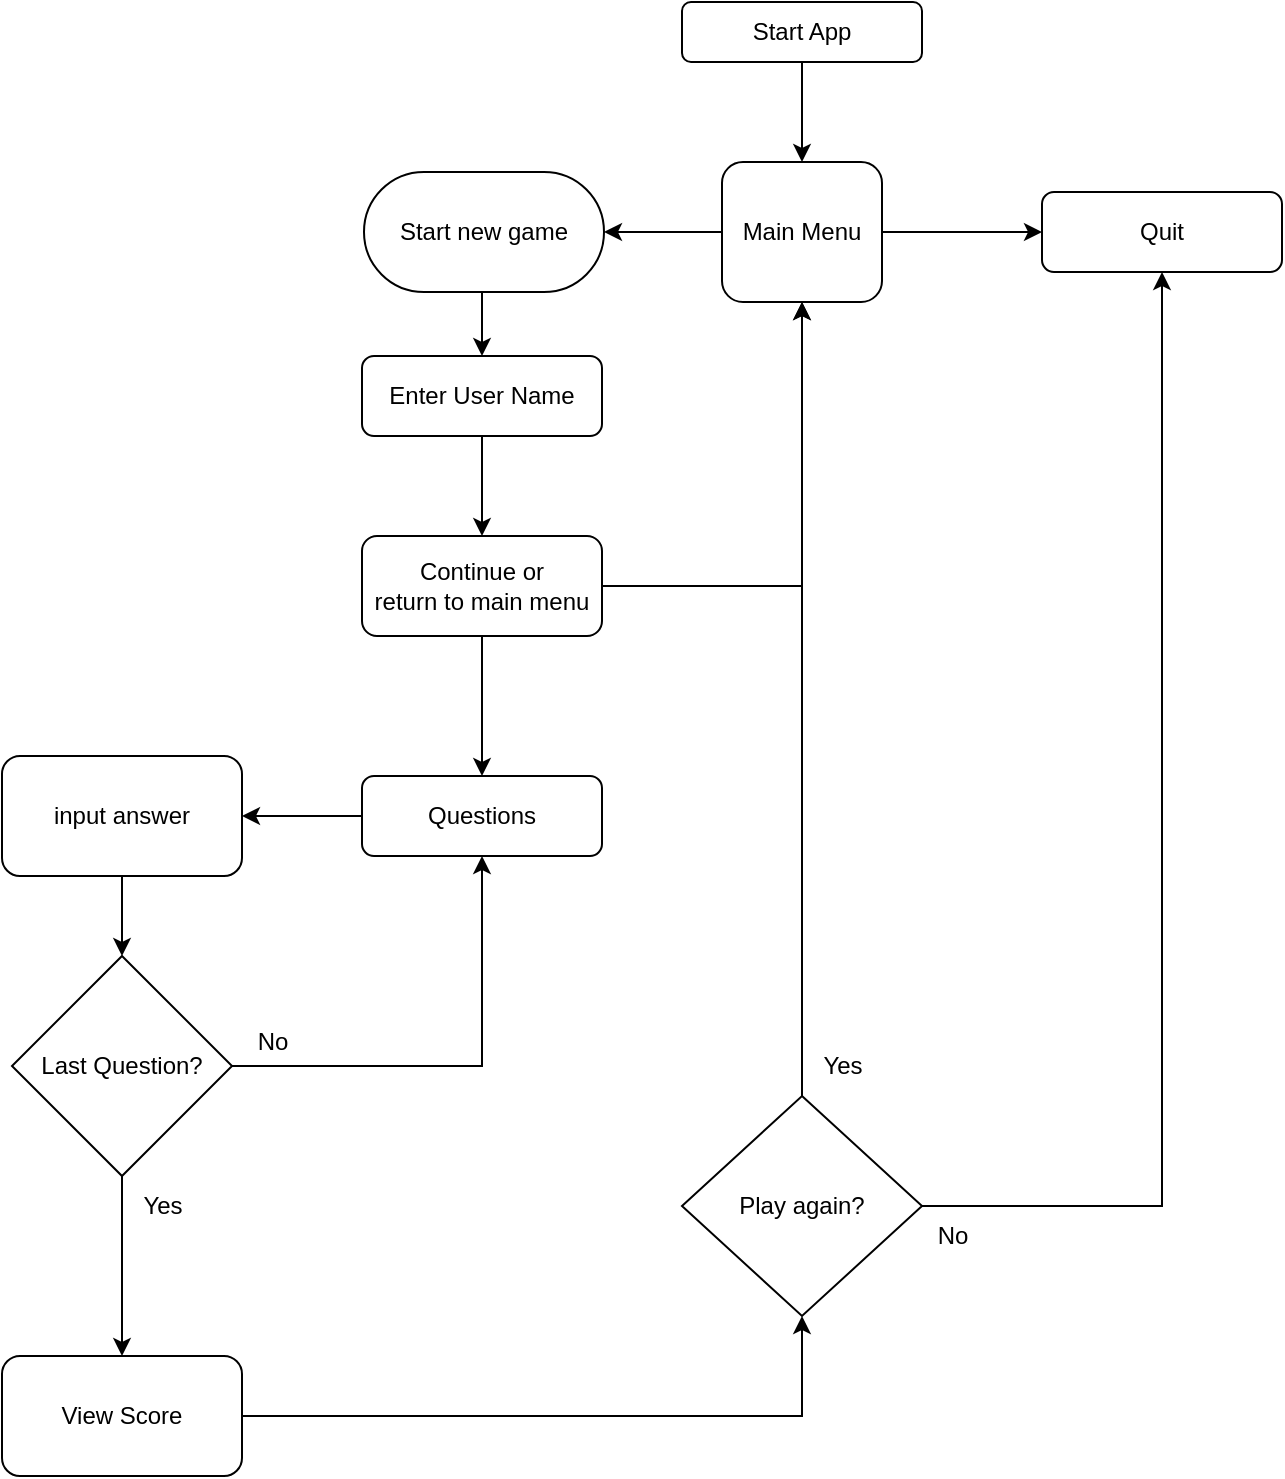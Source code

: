 <mxfile version="12.9.14" type="device"><diagram id="C5RBs43oDa-KdzZeNtuy" name="Page-1"><mxGraphModel dx="1108" dy="463" grid="1" gridSize="10" guides="1" tooltips="1" connect="1" arrows="1" fold="1" page="1" pageScale="1" pageWidth="827" pageHeight="1169" math="0" shadow="0"><root><mxCell id="WIyWlLk6GJQsqaUBKTNV-0"/><mxCell id="WIyWlLk6GJQsqaUBKTNV-1" parent="WIyWlLk6GJQsqaUBKTNV-0"/><mxCell id="S4Njm2U5iwAxjGzwrTqD-108" value="" style="edgeStyle=orthogonalEdgeStyle;rounded=0;orthogonalLoop=1;jettySize=auto;html=1;" edge="1" parent="WIyWlLk6GJQsqaUBKTNV-1" source="WIyWlLk6GJQsqaUBKTNV-3" target="S4Njm2U5iwAxjGzwrTqD-20"><mxGeometry relative="1" as="geometry"/></mxCell><mxCell id="WIyWlLk6GJQsqaUBKTNV-3" value="Start App" style="rounded=1;whiteSpace=wrap;html=1;fontSize=12;glass=0;strokeWidth=1;shadow=0;" parent="WIyWlLk6GJQsqaUBKTNV-1" vertex="1"><mxGeometry x="440" y="40" width="120" height="30" as="geometry"/></mxCell><mxCell id="S4Njm2U5iwAxjGzwrTqD-85" value="" style="edgeStyle=orthogonalEdgeStyle;rounded=0;orthogonalLoop=1;jettySize=auto;html=1;" edge="1" parent="WIyWlLk6GJQsqaUBKTNV-1" source="S4Njm2U5iwAxjGzwrTqD-12" target="S4Njm2U5iwAxjGzwrTqD-84"><mxGeometry relative="1" as="geometry"/></mxCell><mxCell id="S4Njm2U5iwAxjGzwrTqD-12" value="Enter User Name" style="rounded=1;whiteSpace=wrap;html=1;fontSize=12;glass=0;strokeWidth=1;shadow=0;" vertex="1" parent="WIyWlLk6GJQsqaUBKTNV-1"><mxGeometry x="280" y="217" width="120" height="40" as="geometry"/></mxCell><mxCell id="S4Njm2U5iwAxjGzwrTqD-88" value="" style="edgeStyle=orthogonalEdgeStyle;rounded=0;orthogonalLoop=1;jettySize=auto;html=1;" edge="1" parent="WIyWlLk6GJQsqaUBKTNV-1" source="S4Njm2U5iwAxjGzwrTqD-84" target="S4Njm2U5iwAxjGzwrTqD-20"><mxGeometry relative="1" as="geometry"><mxPoint x="480" y="332" as="targetPoint"/></mxGeometry></mxCell><mxCell id="S4Njm2U5iwAxjGzwrTqD-99" value="" style="edgeStyle=orthogonalEdgeStyle;rounded=0;orthogonalLoop=1;jettySize=auto;html=1;" edge="1" parent="WIyWlLk6GJQsqaUBKTNV-1" source="S4Njm2U5iwAxjGzwrTqD-84" target="S4Njm2U5iwAxjGzwrTqD-29"><mxGeometry relative="1" as="geometry"/></mxCell><mxCell id="S4Njm2U5iwAxjGzwrTqD-84" value="&lt;div&gt;Continue or &lt;br&gt;&lt;/div&gt;&lt;div&gt;return to main menu&lt;/div&gt;" style="rounded=1;whiteSpace=wrap;html=1;fontSize=12;glass=0;strokeWidth=1;shadow=0;" vertex="1" parent="WIyWlLk6GJQsqaUBKTNV-1"><mxGeometry x="280" y="307" width="120" height="50" as="geometry"/></mxCell><mxCell id="S4Njm2U5iwAxjGzwrTqD-45" value="" style="edgeStyle=orthogonalEdgeStyle;rounded=0;orthogonalLoop=1;jettySize=auto;html=1;entryX=1;entryY=0.5;entryDx=0;entryDy=0;" edge="1" parent="WIyWlLk6GJQsqaUBKTNV-1" source="S4Njm2U5iwAxjGzwrTqD-29" target="S4Njm2U5iwAxjGzwrTqD-31"><mxGeometry relative="1" as="geometry"><mxPoint x="280" y="537" as="targetPoint"/></mxGeometry></mxCell><mxCell id="S4Njm2U5iwAxjGzwrTqD-29" value="Questions" style="rounded=1;whiteSpace=wrap;html=1;fontSize=12;glass=0;strokeWidth=1;shadow=0;" vertex="1" parent="WIyWlLk6GJQsqaUBKTNV-1"><mxGeometry x="280" y="427" width="120" height="40" as="geometry"/></mxCell><mxCell id="S4Njm2U5iwAxjGzwrTqD-3" value="Quit" style="rounded=1;whiteSpace=wrap;html=1;fontSize=12;glass=0;strokeWidth=1;shadow=0;" vertex="1" parent="WIyWlLk6GJQsqaUBKTNV-1"><mxGeometry x="620" y="135" width="120" height="40" as="geometry"/></mxCell><mxCell id="S4Njm2U5iwAxjGzwrTqD-91" style="edgeStyle=orthogonalEdgeStyle;rounded=0;orthogonalLoop=1;jettySize=auto;html=1;exitX=0.5;exitY=1;exitDx=0;exitDy=0;entryX=0.5;entryY=0;entryDx=0;entryDy=0;" edge="1" parent="WIyWlLk6GJQsqaUBKTNV-1" source="S4Njm2U5iwAxjGzwrTqD-28" target="S4Njm2U5iwAxjGzwrTqD-12"><mxGeometry relative="1" as="geometry"/></mxCell><mxCell id="S4Njm2U5iwAxjGzwrTqD-28" value="Start new game" style="rounded=1;whiteSpace=wrap;html=1;arcSize=50;" vertex="1" parent="WIyWlLk6GJQsqaUBKTNV-1"><mxGeometry x="281" y="125" width="120" height="60" as="geometry"/></mxCell><mxCell id="S4Njm2U5iwAxjGzwrTqD-100" value="" style="edgeStyle=orthogonalEdgeStyle;rounded=0;orthogonalLoop=1;jettySize=auto;html=1;" edge="1" parent="WIyWlLk6GJQsqaUBKTNV-1" source="S4Njm2U5iwAxjGzwrTqD-31" target="S4Njm2U5iwAxjGzwrTqD-41"><mxGeometry relative="1" as="geometry"/></mxCell><mxCell id="S4Njm2U5iwAxjGzwrTqD-31" value="input answer" style="rounded=1;whiteSpace=wrap;html=1;" vertex="1" parent="WIyWlLk6GJQsqaUBKTNV-1"><mxGeometry x="100" y="417" width="120" height="60" as="geometry"/></mxCell><mxCell id="S4Njm2U5iwAxjGzwrTqD-78" style="edgeStyle=orthogonalEdgeStyle;rounded=0;orthogonalLoop=1;jettySize=auto;html=1;" edge="1" parent="WIyWlLk6GJQsqaUBKTNV-1" source="S4Njm2U5iwAxjGzwrTqD-41"><mxGeometry relative="1" as="geometry"><mxPoint x="160" y="717" as="targetPoint"/></mxGeometry></mxCell><mxCell id="S4Njm2U5iwAxjGzwrTqD-102" value="" style="edgeStyle=orthogonalEdgeStyle;rounded=0;orthogonalLoop=1;jettySize=auto;html=1;entryX=0.5;entryY=1;entryDx=0;entryDy=0;" edge="1" parent="WIyWlLk6GJQsqaUBKTNV-1" source="S4Njm2U5iwAxjGzwrTqD-41" target="S4Njm2U5iwAxjGzwrTqD-29"><mxGeometry relative="1" as="geometry"><mxPoint x="295" y="572" as="targetPoint"/></mxGeometry></mxCell><mxCell id="S4Njm2U5iwAxjGzwrTqD-41" value="Last Question?" style="rhombus;whiteSpace=wrap;html=1;" vertex="1" parent="WIyWlLk6GJQsqaUBKTNV-1"><mxGeometry x="105" y="517" width="110" height="110" as="geometry"/></mxCell><mxCell id="S4Njm2U5iwAxjGzwrTqD-57" value="" style="edgeStyle=orthogonalEdgeStyle;rounded=0;orthogonalLoop=1;jettySize=auto;html=1;" edge="1" parent="WIyWlLk6GJQsqaUBKTNV-1" source="S4Njm2U5iwAxjGzwrTqD-54" target="S4Njm2U5iwAxjGzwrTqD-58"><mxGeometry relative="1" as="geometry"><mxPoint x="360" y="737" as="targetPoint"/></mxGeometry></mxCell><mxCell id="S4Njm2U5iwAxjGzwrTqD-54" value="View Score" style="rounded=1;whiteSpace=wrap;html=1;" vertex="1" parent="WIyWlLk6GJQsqaUBKTNV-1"><mxGeometry x="100" y="717" width="120" height="60" as="geometry"/></mxCell><mxCell id="S4Njm2U5iwAxjGzwrTqD-55" value="Yes" style="text;html=1;align=center;verticalAlign=middle;resizable=0;points=[];autosize=1;" vertex="1" parent="WIyWlLk6GJQsqaUBKTNV-1"><mxGeometry x="160" y="632" width="40" height="20" as="geometry"/></mxCell><mxCell id="S4Njm2U5iwAxjGzwrTqD-68" value="" style="edgeStyle=orthogonalEdgeStyle;rounded=0;orthogonalLoop=1;jettySize=auto;html=1;entryX=0.5;entryY=1;entryDx=0;entryDy=0;" edge="1" parent="WIyWlLk6GJQsqaUBKTNV-1" source="S4Njm2U5iwAxjGzwrTqD-58" target="S4Njm2U5iwAxjGzwrTqD-3"><mxGeometry relative="1" as="geometry"><mxPoint x="740" y="547" as="targetPoint"/></mxGeometry></mxCell><mxCell id="S4Njm2U5iwAxjGzwrTqD-112" value="" style="edgeStyle=orthogonalEdgeStyle;rounded=0;orthogonalLoop=1;jettySize=auto;html=1;entryX=0.5;entryY=1;entryDx=0;entryDy=0;" edge="1" parent="WIyWlLk6GJQsqaUBKTNV-1" source="S4Njm2U5iwAxjGzwrTqD-58" target="S4Njm2U5iwAxjGzwrTqD-20"><mxGeometry relative="1" as="geometry"><mxPoint x="500" y="507" as="targetPoint"/></mxGeometry></mxCell><mxCell id="S4Njm2U5iwAxjGzwrTqD-58" value="Play again?" style="rhombus;whiteSpace=wrap;html=1;" vertex="1" parent="WIyWlLk6GJQsqaUBKTNV-1"><mxGeometry x="440" y="587" width="120" height="110" as="geometry"/></mxCell><mxCell id="S4Njm2U5iwAxjGzwrTqD-95" style="edgeStyle=orthogonalEdgeStyle;rounded=0;orthogonalLoop=1;jettySize=auto;html=1;exitX=0;exitY=0.5;exitDx=0;exitDy=0;entryX=1;entryY=0.5;entryDx=0;entryDy=0;" edge="1" parent="WIyWlLk6GJQsqaUBKTNV-1" source="S4Njm2U5iwAxjGzwrTqD-20" target="S4Njm2U5iwAxjGzwrTqD-28"><mxGeometry relative="1" as="geometry"/></mxCell><mxCell id="S4Njm2U5iwAxjGzwrTqD-110" value="" style="edgeStyle=orthogonalEdgeStyle;rounded=0;orthogonalLoop=1;jettySize=auto;html=1;" edge="1" parent="WIyWlLk6GJQsqaUBKTNV-1" source="S4Njm2U5iwAxjGzwrTqD-20"><mxGeometry relative="1" as="geometry"><mxPoint x="620" y="155" as="targetPoint"/></mxGeometry></mxCell><mxCell id="S4Njm2U5iwAxjGzwrTqD-20" value="Main Menu" style="rounded=1;whiteSpace=wrap;html=1;" vertex="1" parent="WIyWlLk6GJQsqaUBKTNV-1"><mxGeometry x="460" y="120" width="80" height="70" as="geometry"/></mxCell><mxCell id="S4Njm2U5iwAxjGzwrTqD-105" value="No" style="text;html=1;align=center;verticalAlign=middle;resizable=0;points=[];autosize=1;" vertex="1" parent="WIyWlLk6GJQsqaUBKTNV-1"><mxGeometry x="220" y="550" width="30" height="20" as="geometry"/></mxCell><mxCell id="S4Njm2U5iwAxjGzwrTqD-113" value="Yes" style="text;html=1;align=center;verticalAlign=middle;resizable=0;points=[];autosize=1;" vertex="1" parent="WIyWlLk6GJQsqaUBKTNV-1"><mxGeometry x="500" y="562" width="40" height="20" as="geometry"/></mxCell><mxCell id="S4Njm2U5iwAxjGzwrTqD-114" value="No" style="text;html=1;align=center;verticalAlign=middle;resizable=0;points=[];autosize=1;" vertex="1" parent="WIyWlLk6GJQsqaUBKTNV-1"><mxGeometry x="560" y="647" width="30" height="20" as="geometry"/></mxCell></root></mxGraphModel></diagram></mxfile>